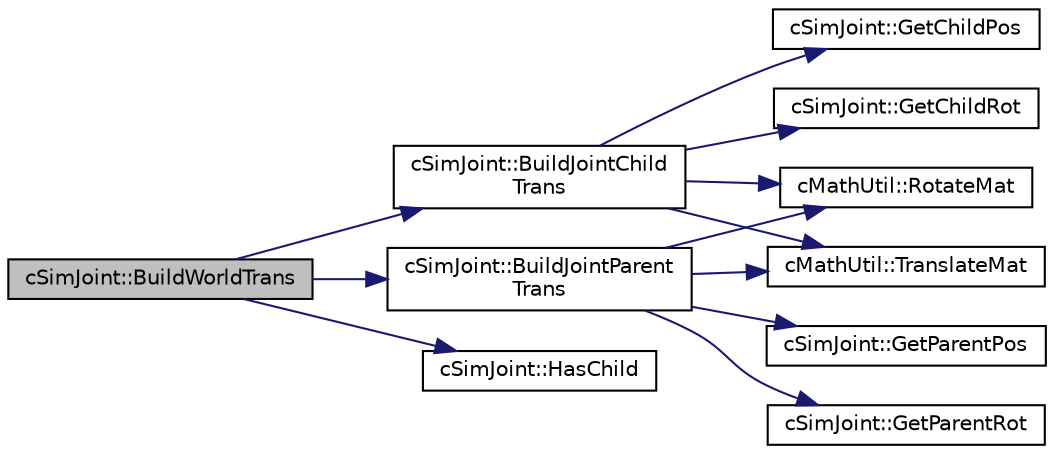 digraph "cSimJoint::BuildWorldTrans"
{
 // LATEX_PDF_SIZE
  edge [fontname="Helvetica",fontsize="10",labelfontname="Helvetica",labelfontsize="10"];
  node [fontname="Helvetica",fontsize="10",shape=record];
  rankdir="LR";
  Node1 [label="cSimJoint::BuildWorldTrans",height=0.2,width=0.4,color="black", fillcolor="grey75", style="filled", fontcolor="black",tooltip=" "];
  Node1 -> Node2 [color="midnightblue",fontsize="10",style="solid",fontname="Helvetica"];
  Node2 [label="cSimJoint::BuildJointChild\lTrans",height=0.2,width=0.4,color="black", fillcolor="white", style="filled",URL="$classc_sim_joint.html#aeca7bfa2654a84a5cb3335a4e3183705",tooltip=" "];
  Node2 -> Node3 [color="midnightblue",fontsize="10",style="solid",fontname="Helvetica"];
  Node3 [label="cSimJoint::GetChildPos",height=0.2,width=0.4,color="black", fillcolor="white", style="filled",URL="$classc_sim_joint.html#a782fc698f3d3d5d50d1d09a6e88e5b2b",tooltip=" "];
  Node2 -> Node4 [color="midnightblue",fontsize="10",style="solid",fontname="Helvetica"];
  Node4 [label="cSimJoint::GetChildRot",height=0.2,width=0.4,color="black", fillcolor="white", style="filled",URL="$classc_sim_joint.html#a559e5c8b1c908581b08ec2ca725612aa",tooltip=" "];
  Node2 -> Node5 [color="midnightblue",fontsize="10",style="solid",fontname="Helvetica"];
  Node5 [label="cMathUtil::RotateMat",height=0.2,width=0.4,color="black", fillcolor="white", style="filled",URL="$classc_math_util.html#a551bc548582ac0db39df5a58feca1f0a",tooltip=" "];
  Node2 -> Node6 [color="midnightblue",fontsize="10",style="solid",fontname="Helvetica"];
  Node6 [label="cMathUtil::TranslateMat",height=0.2,width=0.4,color="black", fillcolor="white", style="filled",URL="$classc_math_util.html#a5550ed48f8beaccbf6827db839ccf542",tooltip=" "];
  Node1 -> Node7 [color="midnightblue",fontsize="10",style="solid",fontname="Helvetica"];
  Node7 [label="cSimJoint::BuildJointParent\lTrans",height=0.2,width=0.4,color="black", fillcolor="white", style="filled",URL="$classc_sim_joint.html#aa07c6dc91e5d4499d4b91af5ffea5cd1",tooltip=" "];
  Node7 -> Node8 [color="midnightblue",fontsize="10",style="solid",fontname="Helvetica"];
  Node8 [label="cSimJoint::GetParentPos",height=0.2,width=0.4,color="black", fillcolor="white", style="filled",URL="$classc_sim_joint.html#a0a6d80ab34fde67e22fbe6cf5a79b42d",tooltip=" "];
  Node7 -> Node9 [color="midnightblue",fontsize="10",style="solid",fontname="Helvetica"];
  Node9 [label="cSimJoint::GetParentRot",height=0.2,width=0.4,color="black", fillcolor="white", style="filled",URL="$classc_sim_joint.html#a5deda522c66f16c9aa11fdd80ab642d7",tooltip=" "];
  Node7 -> Node5 [color="midnightblue",fontsize="10",style="solid",fontname="Helvetica"];
  Node7 -> Node6 [color="midnightblue",fontsize="10",style="solid",fontname="Helvetica"];
  Node1 -> Node10 [color="midnightblue",fontsize="10",style="solid",fontname="Helvetica"];
  Node10 [label="cSimJoint::HasChild",height=0.2,width=0.4,color="black", fillcolor="white", style="filled",URL="$classc_sim_joint.html#acc56c9ae7bfa81c76ab92928535e2030",tooltip=" "];
}
